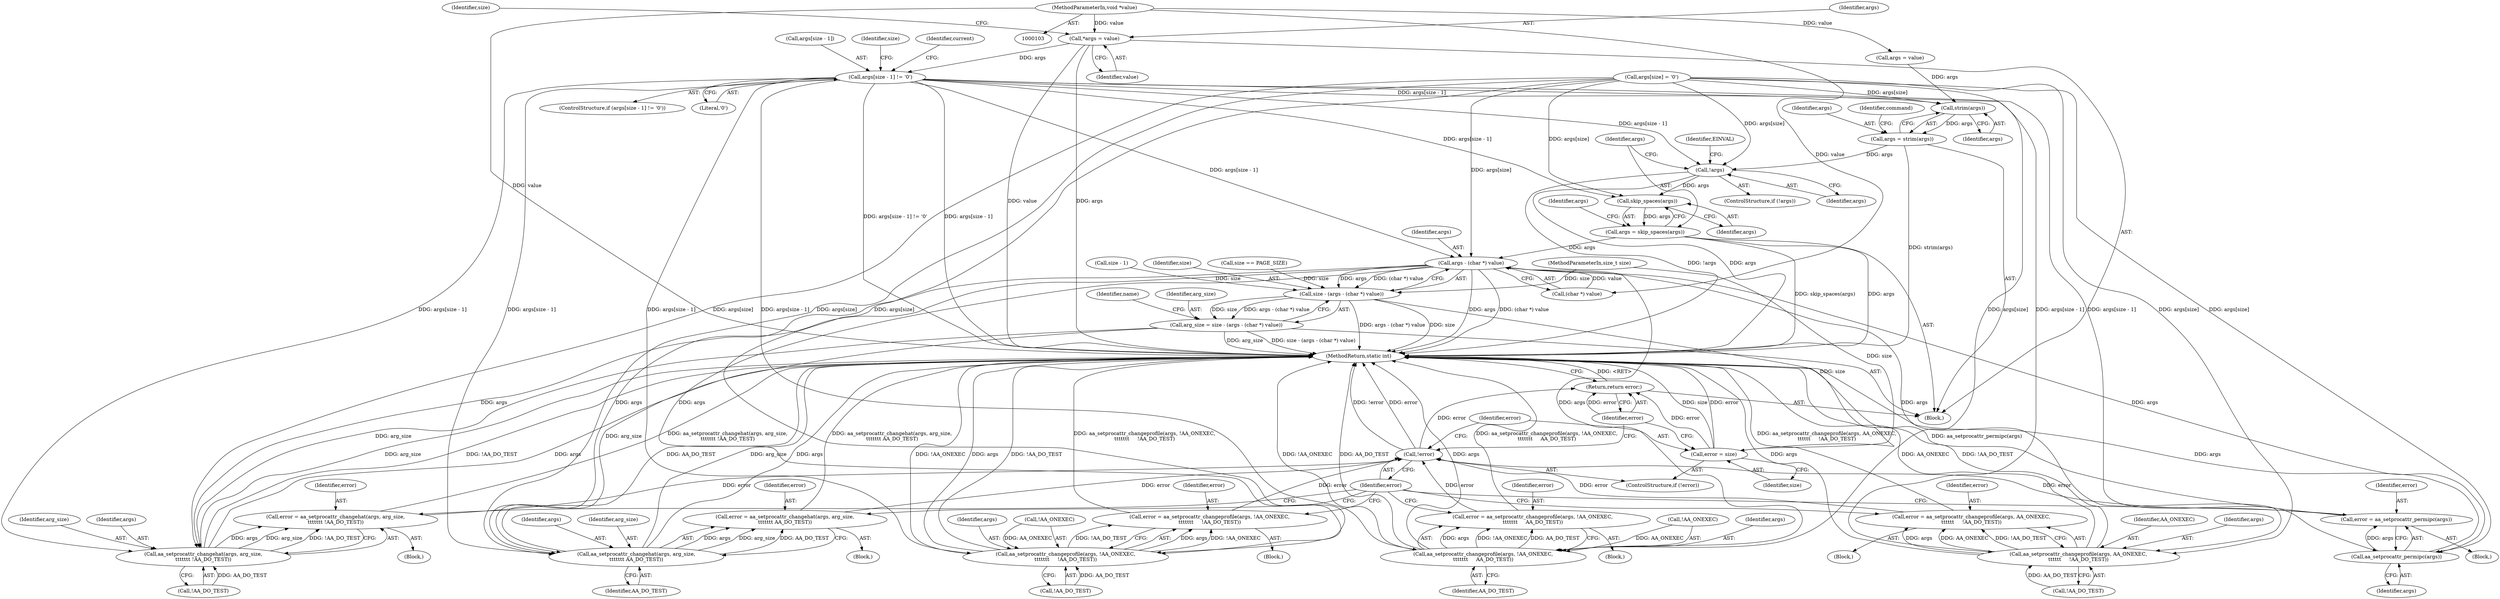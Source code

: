 digraph "0_linux_a5b2c5b2ad5853591a6cac6134cd0f599a720865@pointer" {
"1000111" [label="(Call,*args = value)"];
"1000106" [label="(MethodParameterIn,void *value)"];
"1000124" [label="(Call,args[size - 1] != '\0')"];
"1000156" [label="(Call,strim(args))"];
"1000154" [label="(Call,args = strim(args))"];
"1000165" [label="(Call,!args)"];
"1000172" [label="(Call,skip_spaces(args))"];
"1000170" [label="(Call,args = skip_spaces(args))"];
"1000185" [label="(Call,args - (char *) value)"];
"1000183" [label="(Call,size - (args - (char *) value))"];
"1000181" [label="(Call,arg_size = size - (args - (char *) value))"];
"1000206" [label="(Call,aa_setprocattr_changehat(args, arg_size,\n\t\t\t\t\t\t\t !AA_DO_TEST))"];
"1000204" [label="(Call,error = aa_setprocattr_changehat(args, arg_size,\n\t\t\t\t\t\t\t !AA_DO_TEST))"];
"1000326" [label="(Call,!error)"];
"1000331" [label="(Return,return error;)"];
"1000221" [label="(Call,aa_setprocattr_changehat(args, arg_size,\n\t\t\t\t\t\t\t AA_DO_TEST))"];
"1000219" [label="(Call,error = aa_setprocattr_changehat(args, arg_size,\n\t\t\t\t\t\t\t AA_DO_TEST))"];
"1000328" [label="(Call,error = size)"];
"1000235" [label="(Call,aa_setprocattr_changeprofile(args, !AA_ONEXEC,\n\t\t\t\t\t\t\t     !AA_DO_TEST))"];
"1000233" [label="(Call,error = aa_setprocattr_changeprofile(args, !AA_ONEXEC,\n\t\t\t\t\t\t\t     !AA_DO_TEST))"];
"1000251" [label="(Call,aa_setprocattr_changeprofile(args, !AA_ONEXEC,\n\t\t\t\t\t\t\t     AA_DO_TEST))"];
"1000249" [label="(Call,error = aa_setprocattr_changeprofile(args, !AA_ONEXEC,\n\t\t\t\t\t\t\t     AA_DO_TEST))"];
"1000266" [label="(Call,aa_setprocattr_permipc(args))"];
"1000264" [label="(Call,error = aa_setprocattr_permipc(args))"];
"1000315" [label="(Call,aa_setprocattr_changeprofile(args, AA_ONEXEC,\n\t\t\t\t\t\t     !AA_DO_TEST))"];
"1000313" [label="(Call,error = aa_setprocattr_changeprofile(args, AA_ONEXEC,\n\t\t\t\t\t\t     !AA_DO_TEST))"];
"1000219" [label="(Call,error = aa_setprocattr_changehat(args, arg_size,\n\t\t\t\t\t\t\t AA_DO_TEST))"];
"1000263" [label="(Block,)"];
"1000249" [label="(Call,error = aa_setprocattr_changeprofile(args, !AA_ONEXEC,\n\t\t\t\t\t\t\t     AA_DO_TEST))"];
"1000156" [label="(Call,strim(args))"];
"1000250" [label="(Identifier,error)"];
"1000232" [label="(Block,)"];
"1000266" [label="(Call,aa_setprocattr_permipc(args))"];
"1000107" [label="(MethodParameterIn,size_t size)"];
"1000125" [label="(Call,args[size - 1])"];
"1000165" [label="(Call,!args)"];
"1000154" [label="(Call,args = strim(args))"];
"1000134" [label="(Identifier,size)"];
"1000239" [label="(Call,!AA_DO_TEST)"];
"1000312" [label="(Block,)"];
"1000172" [label="(Call,skip_spaces(args))"];
"1000222" [label="(Identifier,args)"];
"1000186" [label="(Identifier,args)"];
"1000327" [label="(Identifier,error)"];
"1000183" [label="(Call,size - (args - (char *) value))"];
"1000118" [label="(Identifier,size)"];
"1000123" [label="(ControlStructure,if (args[size - 1] != '\0'))"];
"1000185" [label="(Call,args - (char *) value)"];
"1000166" [label="(Identifier,args)"];
"1000127" [label="(Call,size - 1)"];
"1000177" [label="(Identifier,args)"];
"1000328" [label="(Call,error = size)"];
"1000203" [label="(Block,)"];
"1000170" [label="(Call,args = skip_spaces(args))"];
"1000236" [label="(Identifier,args)"];
"1000205" [label="(Identifier,error)"];
"1000329" [label="(Identifier,error)"];
"1000318" [label="(Call,!AA_DO_TEST)"];
"1000164" [label="(ControlStructure,if (!args))"];
"1000184" [label="(Identifier,size)"];
"1000182" [label="(Identifier,arg_size)"];
"1000233" [label="(Call,error = aa_setprocattr_changeprofile(args, !AA_ONEXEC,\n\t\t\t\t\t\t\t     !AA_DO_TEST))"];
"1000313" [label="(Call,error = aa_setprocattr_changeprofile(args, AA_ONEXEC,\n\t\t\t\t\t\t     !AA_DO_TEST))"];
"1000151" [label="(Call,args = value)"];
"1000221" [label="(Call,aa_setprocattr_changehat(args, arg_size,\n\t\t\t\t\t\t\t AA_DO_TEST))"];
"1000139" [label="(Call,args[size] = '\0')"];
"1000207" [label="(Identifier,args)"];
"1000235" [label="(Call,aa_setprocattr_changeprofile(args, !AA_ONEXEC,\n\t\t\t\t\t\t\t     !AA_DO_TEST))"];
"1000332" [label="(Identifier,error)"];
"1000237" [label="(Call,!AA_ONEXEC)"];
"1000267" [label="(Identifier,args)"];
"1000333" [label="(MethodReturn,static int)"];
"1000251" [label="(Call,aa_setprocattr_changeprofile(args, !AA_ONEXEC,\n\t\t\t\t\t\t\t     AA_DO_TEST))"];
"1000157" [label="(Identifier,args)"];
"1000224" [label="(Identifier,AA_DO_TEST)"];
"1000111" [label="(Call,*args = value)"];
"1000187" [label="(Call,(char *) value)"];
"1000315" [label="(Call,aa_setprocattr_changeprofile(args, AA_ONEXEC,\n\t\t\t\t\t\t     !AA_DO_TEST))"];
"1000317" [label="(Identifier,AA_ONEXEC)"];
"1000130" [label="(Literal,'\0')"];
"1000169" [label="(Identifier,EINVAL)"];
"1000209" [label="(Call,!AA_DO_TEST)"];
"1000181" [label="(Call,arg_size = size - (args - (char *) value))"];
"1000314" [label="(Identifier,error)"];
"1000264" [label="(Call,error = aa_setprocattr_permipc(args))"];
"1000330" [label="(Identifier,size)"];
"1000206" [label="(Call,aa_setprocattr_changehat(args, arg_size,\n\t\t\t\t\t\t\t !AA_DO_TEST))"];
"1000159" [label="(Identifier,command)"];
"1000112" [label="(Identifier,args)"];
"1000220" [label="(Identifier,error)"];
"1000218" [label="(Block,)"];
"1000325" [label="(ControlStructure,if (!error))"];
"1000223" [label="(Identifier,arg_size)"];
"1000253" [label="(Call,!AA_ONEXEC)"];
"1000234" [label="(Identifier,error)"];
"1000124" [label="(Call,args[size - 1] != '\0')"];
"1000248" [label="(Block,)"];
"1000146" [label="(Identifier,current)"];
"1000326" [label="(Call,!error)"];
"1000331" [label="(Return,return error;)"];
"1000265" [label="(Identifier,error)"];
"1000155" [label="(Identifier,args)"];
"1000108" [label="(Block,)"];
"1000204" [label="(Call,error = aa_setprocattr_changehat(args, arg_size,\n\t\t\t\t\t\t\t !AA_DO_TEST))"];
"1000133" [label="(Call,size == PAGE_SIZE)"];
"1000113" [label="(Identifier,value)"];
"1000173" [label="(Identifier,args)"];
"1000208" [label="(Identifier,arg_size)"];
"1000193" [label="(Identifier,name)"];
"1000316" [label="(Identifier,args)"];
"1000252" [label="(Identifier,args)"];
"1000106" [label="(MethodParameterIn,void *value)"];
"1000171" [label="(Identifier,args)"];
"1000255" [label="(Identifier,AA_DO_TEST)"];
"1000111" -> "1000108"  [label="AST: "];
"1000111" -> "1000113"  [label="CFG: "];
"1000112" -> "1000111"  [label="AST: "];
"1000113" -> "1000111"  [label="AST: "];
"1000118" -> "1000111"  [label="CFG: "];
"1000111" -> "1000333"  [label="DDG: args"];
"1000111" -> "1000333"  [label="DDG: value"];
"1000106" -> "1000111"  [label="DDG: value"];
"1000111" -> "1000124"  [label="DDG: args"];
"1000106" -> "1000103"  [label="AST: "];
"1000106" -> "1000333"  [label="DDG: value"];
"1000106" -> "1000151"  [label="DDG: value"];
"1000106" -> "1000187"  [label="DDG: value"];
"1000124" -> "1000123"  [label="AST: "];
"1000124" -> "1000130"  [label="CFG: "];
"1000125" -> "1000124"  [label="AST: "];
"1000130" -> "1000124"  [label="AST: "];
"1000134" -> "1000124"  [label="CFG: "];
"1000146" -> "1000124"  [label="CFG: "];
"1000124" -> "1000333"  [label="DDG: args[size - 1]"];
"1000124" -> "1000333"  [label="DDG: args[size - 1] != '\0'"];
"1000124" -> "1000156"  [label="DDG: args[size - 1]"];
"1000124" -> "1000165"  [label="DDG: args[size - 1]"];
"1000124" -> "1000172"  [label="DDG: args[size - 1]"];
"1000124" -> "1000185"  [label="DDG: args[size - 1]"];
"1000124" -> "1000206"  [label="DDG: args[size - 1]"];
"1000124" -> "1000221"  [label="DDG: args[size - 1]"];
"1000124" -> "1000235"  [label="DDG: args[size - 1]"];
"1000124" -> "1000251"  [label="DDG: args[size - 1]"];
"1000124" -> "1000266"  [label="DDG: args[size - 1]"];
"1000124" -> "1000315"  [label="DDG: args[size - 1]"];
"1000156" -> "1000154"  [label="AST: "];
"1000156" -> "1000157"  [label="CFG: "];
"1000157" -> "1000156"  [label="AST: "];
"1000154" -> "1000156"  [label="CFG: "];
"1000156" -> "1000154"  [label="DDG: args"];
"1000139" -> "1000156"  [label="DDG: args[size]"];
"1000151" -> "1000156"  [label="DDG: args"];
"1000154" -> "1000108"  [label="AST: "];
"1000155" -> "1000154"  [label="AST: "];
"1000159" -> "1000154"  [label="CFG: "];
"1000154" -> "1000333"  [label="DDG: strim(args)"];
"1000154" -> "1000165"  [label="DDG: args"];
"1000165" -> "1000164"  [label="AST: "];
"1000165" -> "1000166"  [label="CFG: "];
"1000166" -> "1000165"  [label="AST: "];
"1000169" -> "1000165"  [label="CFG: "];
"1000171" -> "1000165"  [label="CFG: "];
"1000165" -> "1000333"  [label="DDG: args"];
"1000165" -> "1000333"  [label="DDG: !args"];
"1000139" -> "1000165"  [label="DDG: args[size]"];
"1000165" -> "1000172"  [label="DDG: args"];
"1000172" -> "1000170"  [label="AST: "];
"1000172" -> "1000173"  [label="CFG: "];
"1000173" -> "1000172"  [label="AST: "];
"1000170" -> "1000172"  [label="CFG: "];
"1000172" -> "1000170"  [label="DDG: args"];
"1000139" -> "1000172"  [label="DDG: args[size]"];
"1000170" -> "1000108"  [label="AST: "];
"1000171" -> "1000170"  [label="AST: "];
"1000177" -> "1000170"  [label="CFG: "];
"1000170" -> "1000333"  [label="DDG: skip_spaces(args)"];
"1000170" -> "1000333"  [label="DDG: args"];
"1000170" -> "1000185"  [label="DDG: args"];
"1000185" -> "1000183"  [label="AST: "];
"1000185" -> "1000187"  [label="CFG: "];
"1000186" -> "1000185"  [label="AST: "];
"1000187" -> "1000185"  [label="AST: "];
"1000183" -> "1000185"  [label="CFG: "];
"1000185" -> "1000333"  [label="DDG: args"];
"1000185" -> "1000333"  [label="DDG: (char *) value"];
"1000185" -> "1000183"  [label="DDG: args"];
"1000185" -> "1000183"  [label="DDG: (char *) value"];
"1000139" -> "1000185"  [label="DDG: args[size]"];
"1000187" -> "1000185"  [label="DDG: value"];
"1000185" -> "1000206"  [label="DDG: args"];
"1000185" -> "1000221"  [label="DDG: args"];
"1000185" -> "1000235"  [label="DDG: args"];
"1000185" -> "1000251"  [label="DDG: args"];
"1000185" -> "1000266"  [label="DDG: args"];
"1000185" -> "1000315"  [label="DDG: args"];
"1000183" -> "1000181"  [label="AST: "];
"1000184" -> "1000183"  [label="AST: "];
"1000181" -> "1000183"  [label="CFG: "];
"1000183" -> "1000333"  [label="DDG: args - (char *) value"];
"1000183" -> "1000333"  [label="DDG: size"];
"1000183" -> "1000181"  [label="DDG: size"];
"1000183" -> "1000181"  [label="DDG: args - (char *) value"];
"1000133" -> "1000183"  [label="DDG: size"];
"1000127" -> "1000183"  [label="DDG: size"];
"1000107" -> "1000183"  [label="DDG: size"];
"1000183" -> "1000328"  [label="DDG: size"];
"1000181" -> "1000108"  [label="AST: "];
"1000182" -> "1000181"  [label="AST: "];
"1000193" -> "1000181"  [label="CFG: "];
"1000181" -> "1000333"  [label="DDG: arg_size"];
"1000181" -> "1000333"  [label="DDG: size - (args - (char *) value)"];
"1000181" -> "1000206"  [label="DDG: arg_size"];
"1000181" -> "1000221"  [label="DDG: arg_size"];
"1000206" -> "1000204"  [label="AST: "];
"1000206" -> "1000209"  [label="CFG: "];
"1000207" -> "1000206"  [label="AST: "];
"1000208" -> "1000206"  [label="AST: "];
"1000209" -> "1000206"  [label="AST: "];
"1000204" -> "1000206"  [label="CFG: "];
"1000206" -> "1000333"  [label="DDG: !AA_DO_TEST"];
"1000206" -> "1000333"  [label="DDG: arg_size"];
"1000206" -> "1000333"  [label="DDG: args"];
"1000206" -> "1000204"  [label="DDG: args"];
"1000206" -> "1000204"  [label="DDG: arg_size"];
"1000206" -> "1000204"  [label="DDG: !AA_DO_TEST"];
"1000139" -> "1000206"  [label="DDG: args[size]"];
"1000209" -> "1000206"  [label="DDG: AA_DO_TEST"];
"1000204" -> "1000203"  [label="AST: "];
"1000205" -> "1000204"  [label="AST: "];
"1000327" -> "1000204"  [label="CFG: "];
"1000204" -> "1000333"  [label="DDG: aa_setprocattr_changehat(args, arg_size,\n\t\t\t\t\t\t\t !AA_DO_TEST)"];
"1000204" -> "1000326"  [label="DDG: error"];
"1000326" -> "1000325"  [label="AST: "];
"1000326" -> "1000327"  [label="CFG: "];
"1000327" -> "1000326"  [label="AST: "];
"1000329" -> "1000326"  [label="CFG: "];
"1000332" -> "1000326"  [label="CFG: "];
"1000326" -> "1000333"  [label="DDG: !error"];
"1000326" -> "1000333"  [label="DDG: error"];
"1000264" -> "1000326"  [label="DDG: error"];
"1000249" -> "1000326"  [label="DDG: error"];
"1000313" -> "1000326"  [label="DDG: error"];
"1000233" -> "1000326"  [label="DDG: error"];
"1000219" -> "1000326"  [label="DDG: error"];
"1000326" -> "1000331"  [label="DDG: error"];
"1000331" -> "1000108"  [label="AST: "];
"1000331" -> "1000332"  [label="CFG: "];
"1000332" -> "1000331"  [label="AST: "];
"1000333" -> "1000331"  [label="CFG: "];
"1000331" -> "1000333"  [label="DDG: <RET>"];
"1000332" -> "1000331"  [label="DDG: error"];
"1000328" -> "1000331"  [label="DDG: error"];
"1000221" -> "1000219"  [label="AST: "];
"1000221" -> "1000224"  [label="CFG: "];
"1000222" -> "1000221"  [label="AST: "];
"1000223" -> "1000221"  [label="AST: "];
"1000224" -> "1000221"  [label="AST: "];
"1000219" -> "1000221"  [label="CFG: "];
"1000221" -> "1000333"  [label="DDG: arg_size"];
"1000221" -> "1000333"  [label="DDG: args"];
"1000221" -> "1000333"  [label="DDG: AA_DO_TEST"];
"1000221" -> "1000219"  [label="DDG: args"];
"1000221" -> "1000219"  [label="DDG: arg_size"];
"1000221" -> "1000219"  [label="DDG: AA_DO_TEST"];
"1000139" -> "1000221"  [label="DDG: args[size]"];
"1000219" -> "1000218"  [label="AST: "];
"1000220" -> "1000219"  [label="AST: "];
"1000327" -> "1000219"  [label="CFG: "];
"1000219" -> "1000333"  [label="DDG: aa_setprocattr_changehat(args, arg_size,\n\t\t\t\t\t\t\t AA_DO_TEST)"];
"1000328" -> "1000325"  [label="AST: "];
"1000328" -> "1000330"  [label="CFG: "];
"1000329" -> "1000328"  [label="AST: "];
"1000330" -> "1000328"  [label="AST: "];
"1000332" -> "1000328"  [label="CFG: "];
"1000328" -> "1000333"  [label="DDG: error"];
"1000328" -> "1000333"  [label="DDG: size"];
"1000107" -> "1000328"  [label="DDG: size"];
"1000235" -> "1000233"  [label="AST: "];
"1000235" -> "1000239"  [label="CFG: "];
"1000236" -> "1000235"  [label="AST: "];
"1000237" -> "1000235"  [label="AST: "];
"1000239" -> "1000235"  [label="AST: "];
"1000233" -> "1000235"  [label="CFG: "];
"1000235" -> "1000333"  [label="DDG: !AA_ONEXEC"];
"1000235" -> "1000333"  [label="DDG: args"];
"1000235" -> "1000333"  [label="DDG: !AA_DO_TEST"];
"1000235" -> "1000233"  [label="DDG: args"];
"1000235" -> "1000233"  [label="DDG: !AA_ONEXEC"];
"1000235" -> "1000233"  [label="DDG: !AA_DO_TEST"];
"1000139" -> "1000235"  [label="DDG: args[size]"];
"1000237" -> "1000235"  [label="DDG: AA_ONEXEC"];
"1000239" -> "1000235"  [label="DDG: AA_DO_TEST"];
"1000233" -> "1000232"  [label="AST: "];
"1000234" -> "1000233"  [label="AST: "];
"1000327" -> "1000233"  [label="CFG: "];
"1000233" -> "1000333"  [label="DDG: aa_setprocattr_changeprofile(args, !AA_ONEXEC,\n\t\t\t\t\t\t\t     !AA_DO_TEST)"];
"1000251" -> "1000249"  [label="AST: "];
"1000251" -> "1000255"  [label="CFG: "];
"1000252" -> "1000251"  [label="AST: "];
"1000253" -> "1000251"  [label="AST: "];
"1000255" -> "1000251"  [label="AST: "];
"1000249" -> "1000251"  [label="CFG: "];
"1000251" -> "1000333"  [label="DDG: !AA_ONEXEC"];
"1000251" -> "1000333"  [label="DDG: AA_DO_TEST"];
"1000251" -> "1000333"  [label="DDG: args"];
"1000251" -> "1000249"  [label="DDG: args"];
"1000251" -> "1000249"  [label="DDG: !AA_ONEXEC"];
"1000251" -> "1000249"  [label="DDG: AA_DO_TEST"];
"1000139" -> "1000251"  [label="DDG: args[size]"];
"1000253" -> "1000251"  [label="DDG: AA_ONEXEC"];
"1000249" -> "1000248"  [label="AST: "];
"1000250" -> "1000249"  [label="AST: "];
"1000327" -> "1000249"  [label="CFG: "];
"1000249" -> "1000333"  [label="DDG: aa_setprocattr_changeprofile(args, !AA_ONEXEC,\n\t\t\t\t\t\t\t     AA_DO_TEST)"];
"1000266" -> "1000264"  [label="AST: "];
"1000266" -> "1000267"  [label="CFG: "];
"1000267" -> "1000266"  [label="AST: "];
"1000264" -> "1000266"  [label="CFG: "];
"1000266" -> "1000333"  [label="DDG: args"];
"1000266" -> "1000264"  [label="DDG: args"];
"1000139" -> "1000266"  [label="DDG: args[size]"];
"1000264" -> "1000263"  [label="AST: "];
"1000265" -> "1000264"  [label="AST: "];
"1000327" -> "1000264"  [label="CFG: "];
"1000264" -> "1000333"  [label="DDG: aa_setprocattr_permipc(args)"];
"1000315" -> "1000313"  [label="AST: "];
"1000315" -> "1000318"  [label="CFG: "];
"1000316" -> "1000315"  [label="AST: "];
"1000317" -> "1000315"  [label="AST: "];
"1000318" -> "1000315"  [label="AST: "];
"1000313" -> "1000315"  [label="CFG: "];
"1000315" -> "1000333"  [label="DDG: !AA_DO_TEST"];
"1000315" -> "1000333"  [label="DDG: args"];
"1000315" -> "1000333"  [label="DDG: AA_ONEXEC"];
"1000315" -> "1000313"  [label="DDG: args"];
"1000315" -> "1000313"  [label="DDG: AA_ONEXEC"];
"1000315" -> "1000313"  [label="DDG: !AA_DO_TEST"];
"1000139" -> "1000315"  [label="DDG: args[size]"];
"1000318" -> "1000315"  [label="DDG: AA_DO_TEST"];
"1000313" -> "1000312"  [label="AST: "];
"1000314" -> "1000313"  [label="AST: "];
"1000327" -> "1000313"  [label="CFG: "];
"1000313" -> "1000333"  [label="DDG: aa_setprocattr_changeprofile(args, AA_ONEXEC,\n\t\t\t\t\t\t     !AA_DO_TEST)"];
}

